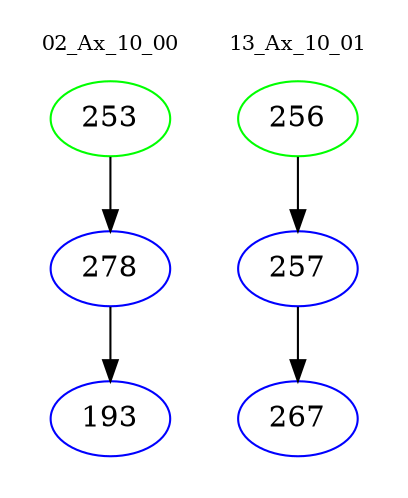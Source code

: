 digraph{
subgraph cluster_0 {
color = white
label = "02_Ax_10_00";
fontsize=10;
T0_253 [label="253", color="green"]
T0_253 -> T0_278 [color="black"]
T0_278 [label="278", color="blue"]
T0_278 -> T0_193 [color="black"]
T0_193 [label="193", color="blue"]
}
subgraph cluster_1 {
color = white
label = "13_Ax_10_01";
fontsize=10;
T1_256 [label="256", color="green"]
T1_256 -> T1_257 [color="black"]
T1_257 [label="257", color="blue"]
T1_257 -> T1_267 [color="black"]
T1_267 [label="267", color="blue"]
}
}
